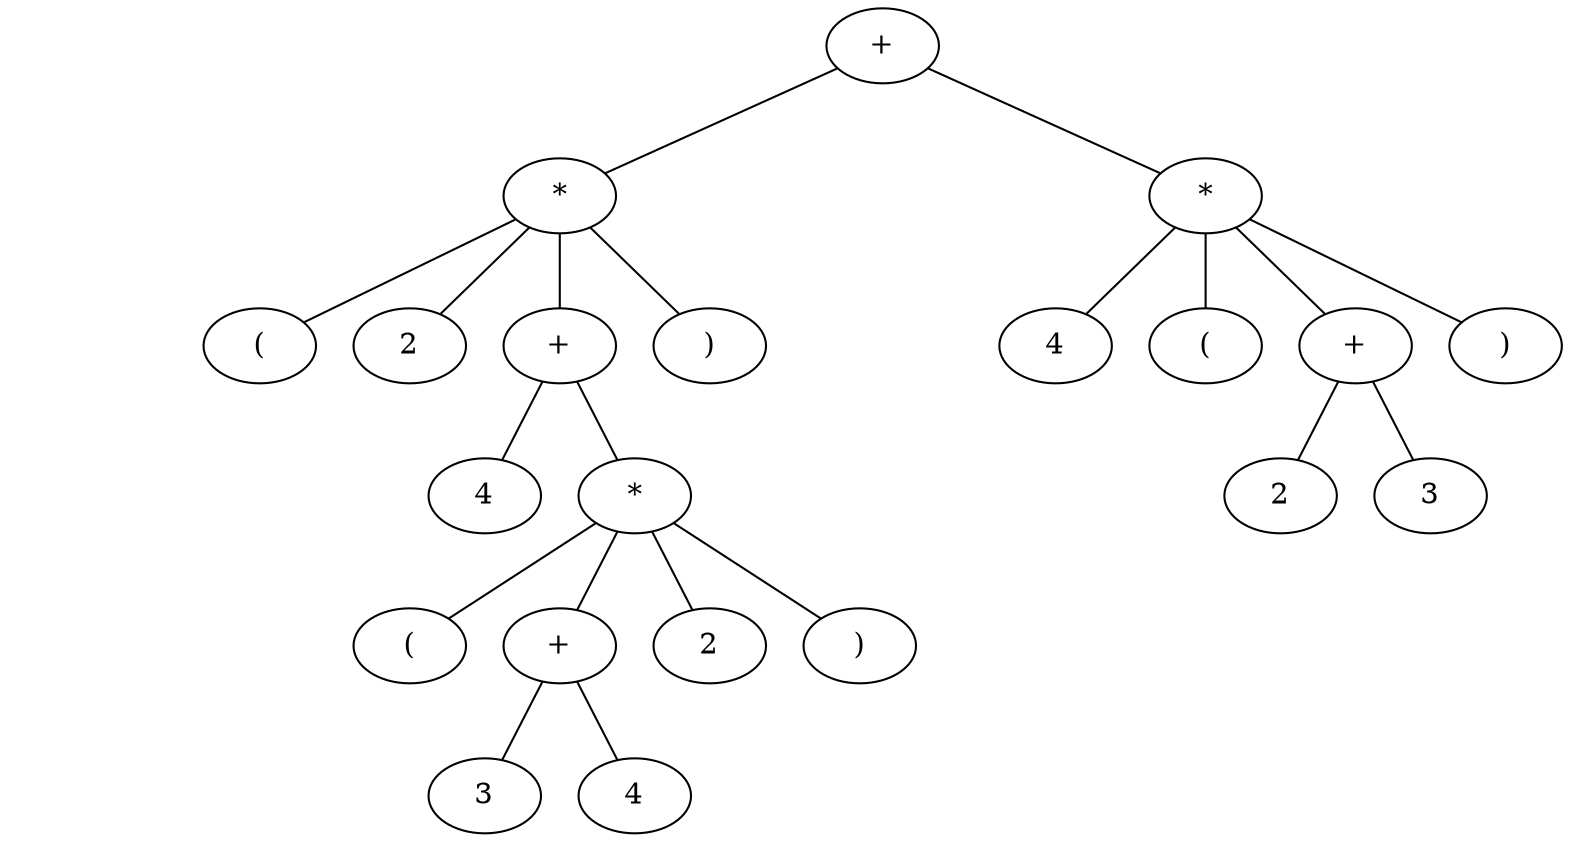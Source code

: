 graph g {
    nodo0[label="2"];
    nodo1[label="*"];
    nodo1--nodo0;
    nodo2[label="3"];
    nodo3[label="+"];
    nodo3--nodo2;
    nodo4[label="4"];
    nodo3--nodo4;
    nodo5[label="("];
    nodo6[label=")"];
    rank0 [style=invisible];
    rank1 [style=invisible];
rank0 -- rank1 [color=white];    nodo1--nodo5;
    nodo1--nodo3;
    nodo1--nodo6;
     {
         rank=same;
        rank1 -- nodo5 -- nodo3 -- nodo6 [ style=invis ]; rankdir = LR;     
}
    nodo7[label="+"];
    nodo7--nodo1;
    nodo8[label="4"];
    nodo7--nodo8;
    nodo9[label="("];
    nodo10[label=")"];
    nodo11[label="*"];
    rank2 [style=invisible];
    rank3 [style=invisible];
rank2 -- rank3 [color=white];    nodo11--nodo9;
    nodo11--nodo7;
    nodo11--nodo10;
     {
         rank=same;
        rank3 -- nodo9 -- nodo7 -- nodo10 [ style=invis ]; rankdir = LR;     
}
    nodo12[label="2"];
    nodo11--nodo12;
    nodo13[label="+"];
    nodo13--nodo11;
    nodo14[label="4"];
    nodo15[label="*"];
    nodo15--nodo14;
    nodo16[label="3"];
    nodo17[label="+"];
    nodo17--nodo16;
    nodo18[label="2"];
    nodo17--nodo18;
    nodo19[label="("];
    nodo20[label=")"];
    rank4 [style=invisible];
    rank5 [style=invisible];
rank4 -- rank5 [color=white];    nodo15--nodo19;
    nodo15--nodo17;
    nodo15--nodo20;
     {
         rank=same;
        rank5 -- nodo19 -- nodo17 -- nodo20 [ style=invis ]; rankdir = LR;     
}
    nodo13--nodo15;

}